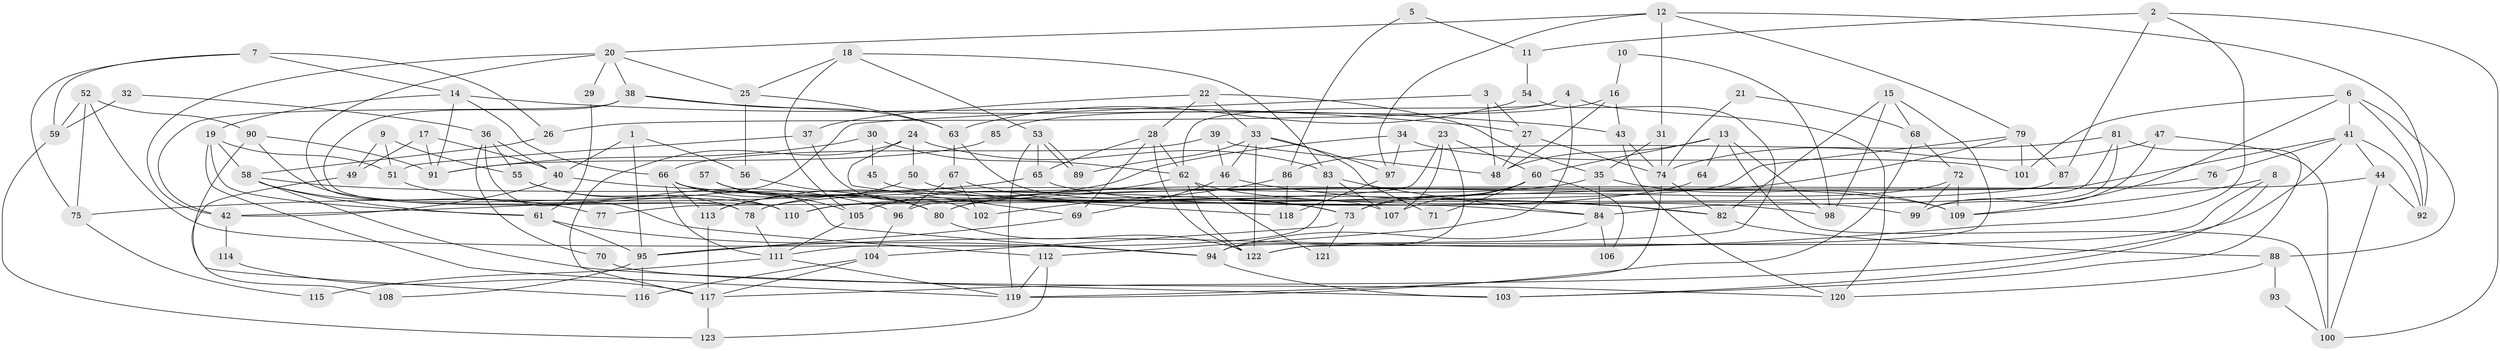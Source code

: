 // coarse degree distribution, {6: 0.1794871794871795, 5: 0.21794871794871795, 3: 0.07692307692307693, 4: 0.16666666666666666, 7: 0.10256410256410256, 2: 0.14102564102564102, 8: 0.0641025641025641, 9: 0.038461538461538464, 10: 0.01282051282051282}
// Generated by graph-tools (version 1.1) at 2025/24/03/03/25 07:24:03]
// undirected, 123 vertices, 246 edges
graph export_dot {
graph [start="1"]
  node [color=gray90,style=filled];
  1;
  2;
  3;
  4;
  5;
  6;
  7;
  8;
  9;
  10;
  11;
  12;
  13;
  14;
  15;
  16;
  17;
  18;
  19;
  20;
  21;
  22;
  23;
  24;
  25;
  26;
  27;
  28;
  29;
  30;
  31;
  32;
  33;
  34;
  35;
  36;
  37;
  38;
  39;
  40;
  41;
  42;
  43;
  44;
  45;
  46;
  47;
  48;
  49;
  50;
  51;
  52;
  53;
  54;
  55;
  56;
  57;
  58;
  59;
  60;
  61;
  62;
  63;
  64;
  65;
  66;
  67;
  68;
  69;
  70;
  71;
  72;
  73;
  74;
  75;
  76;
  77;
  78;
  79;
  80;
  81;
  82;
  83;
  84;
  85;
  86;
  87;
  88;
  89;
  90;
  91;
  92;
  93;
  94;
  95;
  96;
  97;
  98;
  99;
  100;
  101;
  102;
  103;
  104;
  105;
  106;
  107;
  108;
  109;
  110;
  111;
  112;
  113;
  114;
  115;
  116;
  117;
  118;
  119;
  120;
  121;
  122;
  123;
  1 -- 95;
  1 -- 40;
  1 -- 56;
  2 -- 100;
  2 -- 95;
  2 -- 11;
  2 -- 87;
  3 -- 42;
  3 -- 27;
  3 -- 48;
  4 -- 62;
  4 -- 26;
  4 -- 112;
  4 -- 120;
  5 -- 86;
  5 -- 11;
  6 -- 92;
  6 -- 41;
  6 -- 88;
  6 -- 101;
  6 -- 109;
  7 -- 59;
  7 -- 14;
  7 -- 26;
  7 -- 75;
  8 -- 109;
  8 -- 103;
  8 -- 122;
  9 -- 51;
  9 -- 55;
  9 -- 49;
  10 -- 98;
  10 -- 16;
  11 -- 54;
  12 -- 92;
  12 -- 79;
  12 -- 20;
  12 -- 31;
  12 -- 97;
  13 -- 98;
  13 -- 48;
  13 -- 60;
  13 -- 64;
  13 -- 100;
  14 -- 27;
  14 -- 66;
  14 -- 19;
  14 -- 91;
  15 -- 122;
  15 -- 68;
  15 -- 82;
  15 -- 98;
  16 -- 43;
  16 -- 48;
  16 -- 85;
  17 -- 91;
  17 -- 40;
  17 -- 49;
  18 -- 83;
  18 -- 105;
  18 -- 25;
  18 -- 53;
  19 -- 58;
  19 -- 51;
  19 -- 61;
  19 -- 119;
  20 -- 38;
  20 -- 25;
  20 -- 29;
  20 -- 42;
  20 -- 78;
  21 -- 74;
  21 -- 68;
  22 -- 28;
  22 -- 35;
  22 -- 33;
  22 -- 37;
  23 -- 60;
  23 -- 94;
  23 -- 77;
  23 -- 107;
  24 -- 83;
  24 -- 69;
  24 -- 50;
  24 -- 117;
  25 -- 56;
  25 -- 63;
  26 -- 58;
  27 -- 74;
  27 -- 48;
  28 -- 62;
  28 -- 122;
  28 -- 65;
  28 -- 69;
  29 -- 61;
  30 -- 91;
  30 -- 62;
  30 -- 45;
  31 -- 74;
  31 -- 35;
  32 -- 59;
  32 -- 36;
  33 -- 122;
  33 -- 46;
  33 -- 71;
  33 -- 89;
  33 -- 97;
  34 -- 113;
  34 -- 97;
  34 -- 101;
  35 -- 84;
  35 -- 78;
  35 -- 109;
  36 -- 112;
  36 -- 40;
  36 -- 55;
  36 -- 70;
  37 -- 51;
  37 -- 102;
  38 -- 110;
  38 -- 63;
  38 -- 42;
  38 -- 43;
  39 -- 46;
  39 -- 66;
  39 -- 48;
  40 -- 42;
  40 -- 82;
  41 -- 78;
  41 -- 117;
  41 -- 44;
  41 -- 76;
  41 -- 92;
  42 -- 114;
  43 -- 74;
  43 -- 120;
  44 -- 80;
  44 -- 92;
  44 -- 100;
  45 -- 118;
  46 -- 82;
  46 -- 69;
  47 -- 74;
  47 -- 100;
  47 -- 99;
  49 -- 108;
  50 -- 109;
  50 -- 113;
  51 -- 96;
  52 -- 94;
  52 -- 75;
  52 -- 59;
  52 -- 90;
  53 -- 89;
  53 -- 89;
  53 -- 65;
  53 -- 119;
  54 -- 94;
  54 -- 63;
  55 -- 78;
  55 -- 110;
  56 -- 80;
  57 -- 80;
  57 -- 105;
  58 -- 73;
  58 -- 61;
  58 -- 77;
  58 -- 103;
  59 -- 123;
  60 -- 107;
  60 -- 71;
  60 -- 73;
  60 -- 106;
  61 -- 94;
  61 -- 95;
  62 -- 99;
  62 -- 122;
  62 -- 105;
  62 -- 121;
  63 -- 107;
  63 -- 67;
  64 -- 110;
  65 -- 75;
  65 -- 98;
  66 -- 80;
  66 -- 111;
  66 -- 84;
  66 -- 94;
  66 -- 113;
  67 -- 73;
  67 -- 96;
  67 -- 102;
  68 -- 119;
  68 -- 72;
  69 -- 95;
  70 -- 120;
  72 -- 109;
  72 -- 73;
  72 -- 99;
  73 -- 104;
  73 -- 121;
  74 -- 119;
  74 -- 82;
  75 -- 115;
  76 -- 96;
  78 -- 111;
  79 -- 87;
  79 -- 101;
  79 -- 80;
  79 -- 110;
  80 -- 122;
  81 -- 103;
  81 -- 99;
  81 -- 84;
  81 -- 86;
  82 -- 88;
  83 -- 84;
  83 -- 111;
  83 -- 107;
  84 -- 94;
  84 -- 106;
  85 -- 91;
  86 -- 102;
  86 -- 118;
  87 -- 110;
  88 -- 120;
  88 -- 93;
  90 -- 110;
  90 -- 91;
  90 -- 116;
  93 -- 100;
  94 -- 103;
  95 -- 108;
  95 -- 116;
  96 -- 104;
  97 -- 118;
  104 -- 116;
  104 -- 117;
  105 -- 111;
  111 -- 119;
  111 -- 115;
  112 -- 119;
  112 -- 123;
  113 -- 117;
  114 -- 117;
  117 -- 123;
}
